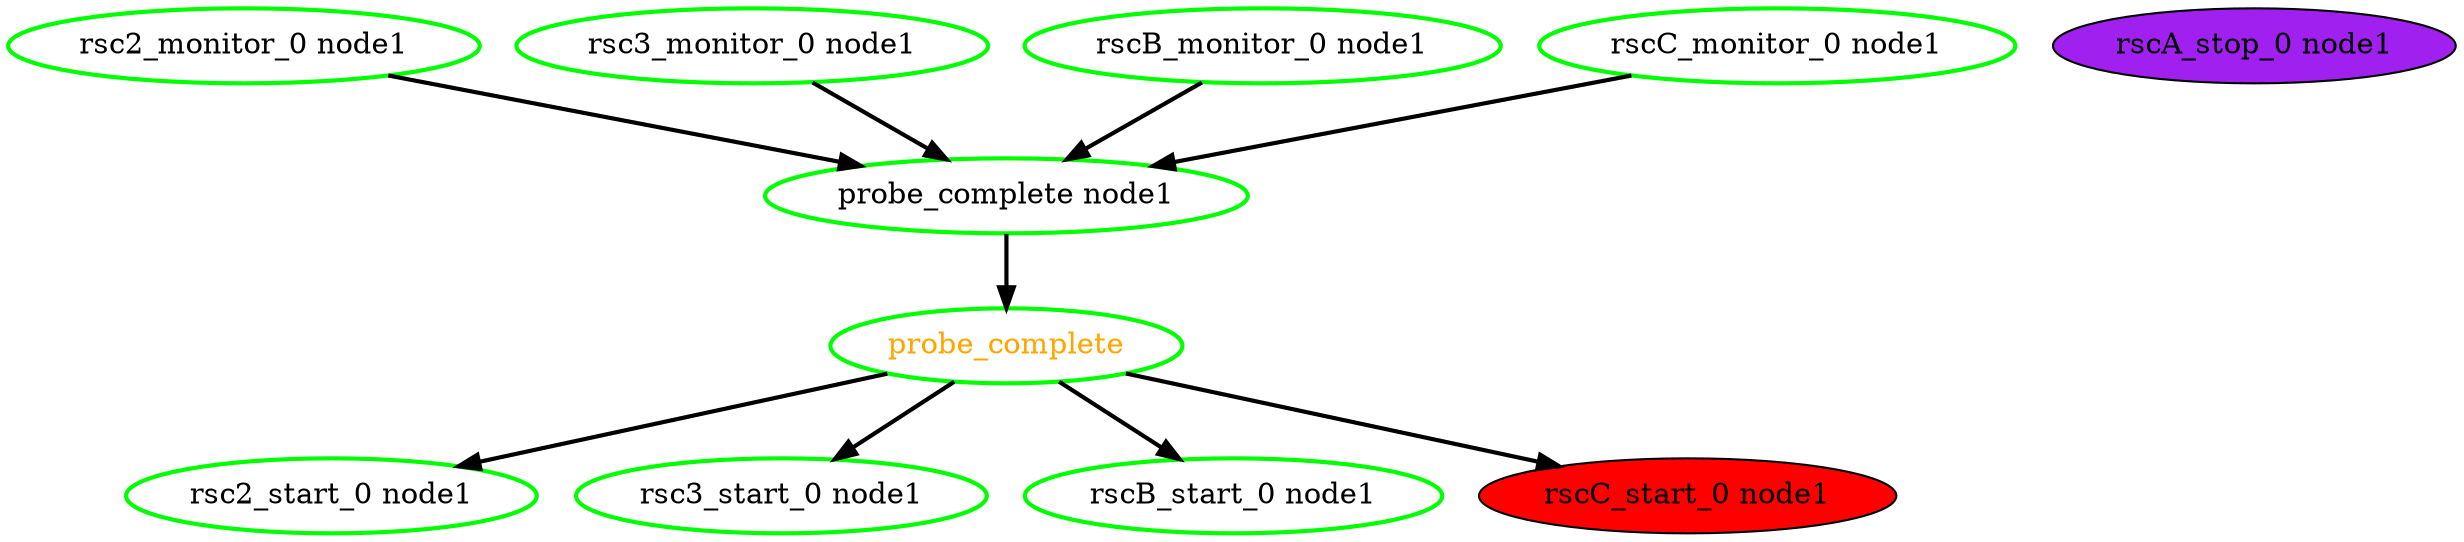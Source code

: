 digraph "g" {
	size = "30,30"
"probe_complete" [ style=bold color="green" fontcolor="orange" ]
"probe_complete node1" [ style=bold color="green" fontcolor="black" ]
"rsc2_monitor_0 node1" [ style=bold color="green" fontcolor="black" ]
"rsc3_monitor_0 node1" [ style=bold color="green" fontcolor="black" ]
"rscB_monitor_0 node1" [ style=bold color="green" fontcolor="black" ]
"rscC_monitor_0 node1" [ style=bold color="green" fontcolor="black" ]
"rsc2_start_0 node1" [ style=bold color="green" fontcolor="black" ]
"rsc3_start_0 node1" [ style=bold color="green" fontcolor="black" ]
"rscA_stop_0 node1" [ font_color=black style=filled fillcolor=purple ]
"rscB_start_0 node1" [ style=bold color="green" fontcolor="black" ]
"rscC_start_0 node1" [ font_color=purple style=filled fillcolor=red ]
"probe_complete node1" -> "probe_complete" [ style = bold]
"rsc2_monitor_0 node1" -> "probe_complete node1" [ style = bold]
"rsc3_monitor_0 node1" -> "probe_complete node1" [ style = bold]
"rscB_monitor_0 node1" -> "probe_complete node1" [ style = bold]
"rscC_monitor_0 node1" -> "probe_complete node1" [ style = bold]
"probe_complete" -> "rsc2_start_0 node1" [ style = bold]
"probe_complete" -> "rsc3_start_0 node1" [ style = bold]
"probe_complete" -> "rscB_start_0 node1" [ style = bold]
"probe_complete" -> "rscC_start_0 node1" [ style = bold]
}
